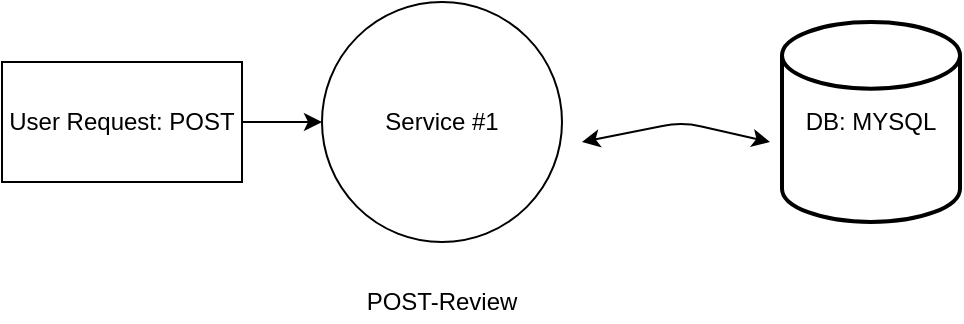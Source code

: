 <mxfile version="14.1.4" type="github">
  <diagram id="8UfvSjLRbzpjoi_OQcSS" name="Page-1">
    <mxGraphModel dx="1190" dy="583" grid="1" gridSize="10" guides="1" tooltips="1" connect="1" arrows="1" fold="1" page="1" pageScale="1" pageWidth="827" pageHeight="1169" math="0" shadow="0">
      <root>
        <mxCell id="0" />
        <mxCell id="1" parent="0" />
        <mxCell id="0T_m-J1MAF1MEhZM0Qkr-1" value="User Request: POST" style="rounded=0;whiteSpace=wrap;html=1;" vertex="1" parent="1">
          <mxGeometry x="40" y="130" width="120" height="60" as="geometry" />
        </mxCell>
        <mxCell id="0T_m-J1MAF1MEhZM0Qkr-2" value="" style="endArrow=classic;html=1;exitX=1;exitY=0.5;exitDx=0;exitDy=0;" edge="1" parent="1" source="0T_m-J1MAF1MEhZM0Qkr-1" target="0T_m-J1MAF1MEhZM0Qkr-3">
          <mxGeometry width="50" height="50" relative="1" as="geometry">
            <mxPoint x="170" y="160" as="sourcePoint" />
            <mxPoint x="260" y="160" as="targetPoint" />
          </mxGeometry>
        </mxCell>
        <mxCell id="0T_m-J1MAF1MEhZM0Qkr-3" value="Service #1" style="ellipse;whiteSpace=wrap;html=1;" vertex="1" parent="1">
          <mxGeometry x="200" y="100" width="120" height="120" as="geometry" />
        </mxCell>
        <mxCell id="0T_m-J1MAF1MEhZM0Qkr-4" value="POST-Review" style="text;html=1;strokeColor=none;fillColor=none;align=center;verticalAlign=middle;whiteSpace=wrap;rounded=0;" vertex="1" parent="1">
          <mxGeometry x="220" y="240" width="80" height="20" as="geometry" />
        </mxCell>
        <mxCell id="0T_m-J1MAF1MEhZM0Qkr-5" value="DB: MYSQL" style="strokeWidth=2;html=1;shape=mxgraph.flowchart.database;whiteSpace=wrap;" vertex="1" parent="1">
          <mxGeometry x="430" y="110" width="89" height="100" as="geometry" />
        </mxCell>
        <mxCell id="0T_m-J1MAF1MEhZM0Qkr-6" value="" style="endArrow=classic;startArrow=classic;html=1;" edge="1" parent="1">
          <mxGeometry width="50" height="50" relative="1" as="geometry">
            <mxPoint x="330" y="170" as="sourcePoint" />
            <mxPoint x="424" y="170" as="targetPoint" />
            <Array as="points">
              <mxPoint x="380" y="160" />
            </Array>
          </mxGeometry>
        </mxCell>
      </root>
    </mxGraphModel>
  </diagram>
</mxfile>
